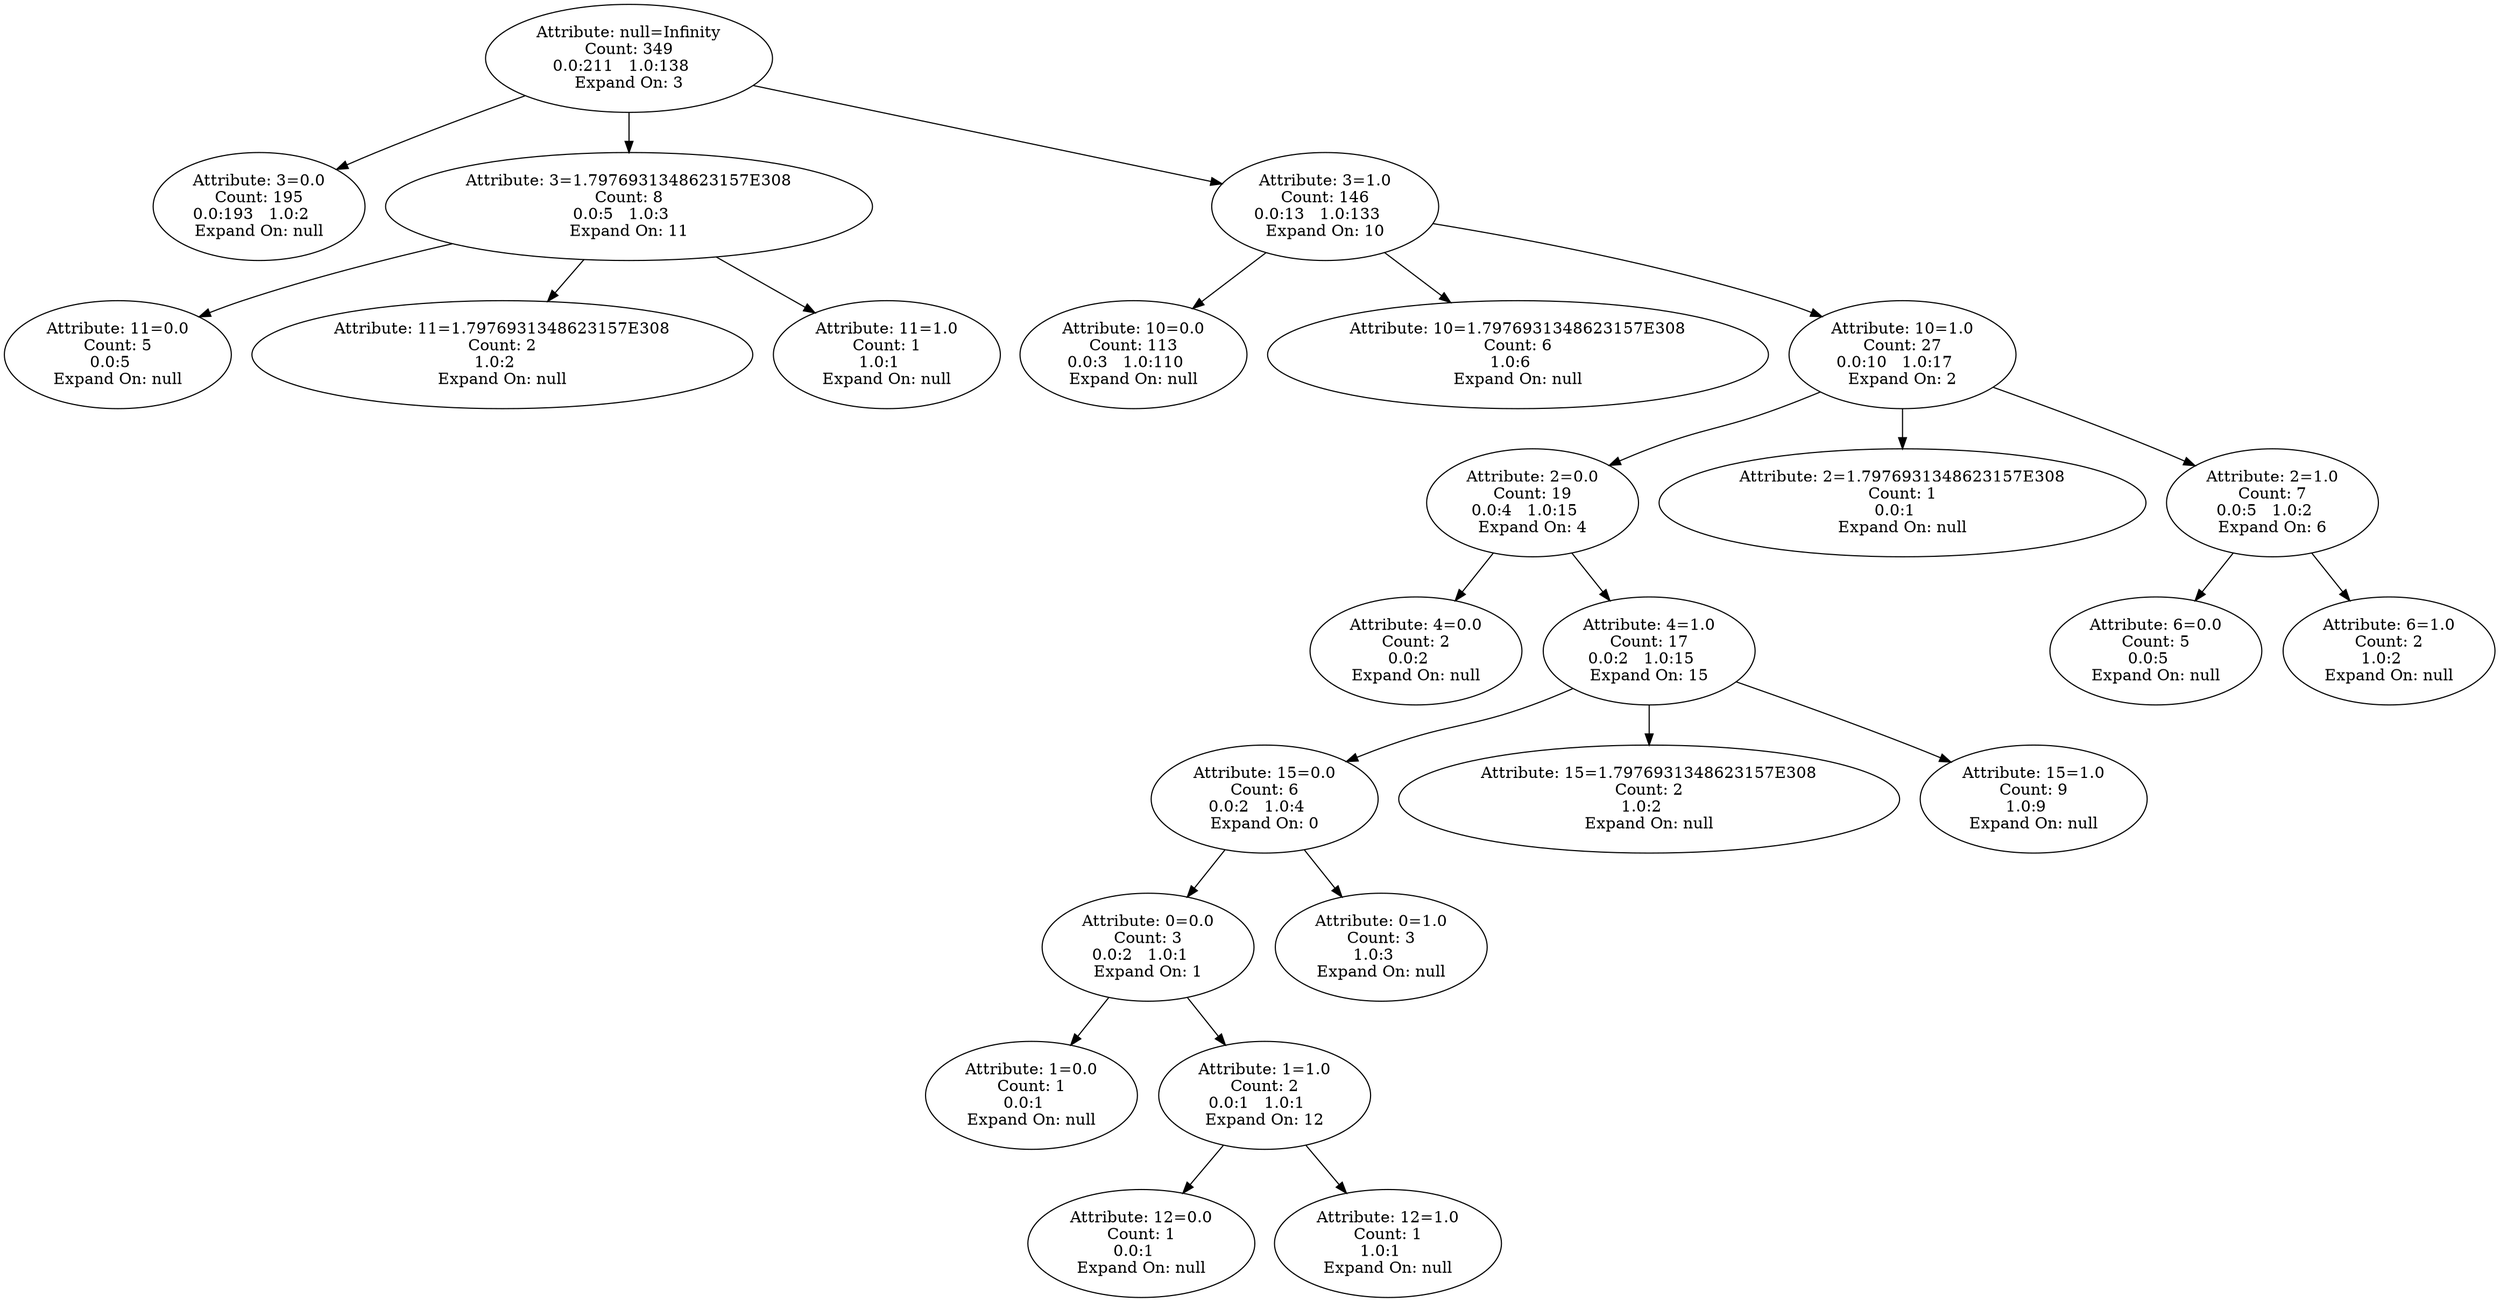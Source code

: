digraph voting {
decisionDecisionNode2fdb7df8[label="Attribute: null=Infinity
Count: 349
0.0:211   1.0:138   
Expand On: 3"];decisionDecisionNode2fdb7df8 -> decisionDecisionNode732b3d53;
decisionDecisionNode732b3d53[label="Attribute: 3=0.0
Count: 195
0.0:193   1.0:2   
Expand On: null"];decisionDecisionNode2fdb7df8 -> decisionDecisionNode1bc74f37;
decisionDecisionNode1bc74f37[label="Attribute: 3=1.7976931348623157E308
Count: 8
0.0:5   1.0:3   
Expand On: 11"];decisionDecisionNode1bc74f37 -> decisionDecisionNode3a21b220;
decisionDecisionNode3a21b220[label="Attribute: 11=0.0
Count: 5
0.0:5   
Expand On: null"];decisionDecisionNode1bc74f37 -> decisionDecisionNode7a3570b0;
decisionDecisionNode7a3570b0[label="Attribute: 11=1.7976931348623157E308
Count: 2
1.0:2   
Expand On: null"];decisionDecisionNode1bc74f37 -> decisionDecisionNode4a79717e;
decisionDecisionNode4a79717e[label="Attribute: 11=1.0
Count: 1
1.0:1   
Expand On: null"];decisionDecisionNode2fdb7df8 -> decisionDecisionNode6b0a2d64;
decisionDecisionNode6b0a2d64[label="Attribute: 3=1.0
Count: 146
0.0:13   1.0:133   
Expand On: 10"];decisionDecisionNode6b0a2d64 -> decisionDecisionNode692a3722;
decisionDecisionNode692a3722[label="Attribute: 10=0.0
Count: 113
0.0:3   1.0:110   
Expand On: null"];decisionDecisionNode6b0a2d64 -> decisionDecisionNode5289cf1e;
decisionDecisionNode5289cf1e[label="Attribute: 10=1.7976931348623157E308
Count: 6
1.0:6   
Expand On: null"];decisionDecisionNode6b0a2d64 -> decisionDecisionNode557ce4e7;
decisionDecisionNode557ce4e7[label="Attribute: 10=1.0
Count: 27
0.0:10   1.0:17   
Expand On: 2"];decisionDecisionNode557ce4e7 -> decisionDecisionNode7a982589;
decisionDecisionNode7a982589[label="Attribute: 2=0.0
Count: 19
0.0:4   1.0:15   
Expand On: 4"];decisionDecisionNode7a982589 -> decisionDecisionNode1ac88440;
decisionDecisionNode1ac88440[label="Attribute: 4=0.0
Count: 2
0.0:2   
Expand On: null"];decisionDecisionNode7a982589 -> decisionDecisionNode6262937c;
decisionDecisionNode6262937c[label="Attribute: 4=1.0
Count: 17
0.0:2   1.0:15   
Expand On: 15"];decisionDecisionNode6262937c -> decisionDecisionNode35c0e45a;
decisionDecisionNode35c0e45a[label="Attribute: 15=0.0
Count: 6
0.0:2   1.0:4   
Expand On: 0"];decisionDecisionNode35c0e45a -> decisionDecisionNodeacfec48;
decisionDecisionNodeacfec48[label="Attribute: 0=0.0
Count: 3
0.0:2   1.0:1   
Expand On: 1"];decisionDecisionNodeacfec48 -> decisionDecisionNode58a17083;
decisionDecisionNode58a17083[label="Attribute: 1=0.0
Count: 1
0.0:1   
Expand On: null"];decisionDecisionNodeacfec48 -> decisionDecisionNode4ee1d5ea;
decisionDecisionNode4ee1d5ea[label="Attribute: 1=1.0
Count: 2
0.0:1   1.0:1   
Expand On: 12"];decisionDecisionNode4ee1d5ea -> decisionDecisionNode4ca31e1b;
decisionDecisionNode4ca31e1b[label="Attribute: 12=0.0
Count: 1
0.0:1   
Expand On: null"];decisionDecisionNode4ee1d5ea -> decisionDecisionNode690da5eb;
decisionDecisionNode690da5eb[label="Attribute: 12=1.0
Count: 1
1.0:1   
Expand On: null"];decisionDecisionNode35c0e45a -> decisionDecisionNode7f081d2e;
decisionDecisionNode7f081d2e[label="Attribute: 0=1.0
Count: 3
1.0:3   
Expand On: null"];decisionDecisionNode6262937c -> decisionDecisionNode6db3f829;
decisionDecisionNode6db3f829[label="Attribute: 15=1.7976931348623157E308
Count: 2
1.0:2   
Expand On: null"];decisionDecisionNode6262937c -> decisionDecisionNode42698403;
decisionDecisionNode42698403[label="Attribute: 15=1.0
Count: 9
1.0:9   
Expand On: null"];decisionDecisionNode557ce4e7 -> decisionDecisionNode1d5a0305;
decisionDecisionNode1d5a0305[label="Attribute: 2=1.7976931348623157E308
Count: 1
0.0:1   
Expand On: null"];decisionDecisionNode557ce4e7 -> decisionDecisionNode7c4c51;
decisionDecisionNode7c4c51[label="Attribute: 2=1.0
Count: 7
0.0:5   1.0:2   
Expand On: 6"];decisionDecisionNode7c4c51 -> decisionDecisionNode60765a16;
decisionDecisionNode60765a16[label="Attribute: 6=0.0
Count: 5
0.0:5   
Expand On: null"];decisionDecisionNode7c4c51 -> decisionDecisionNode7a148bd3;
decisionDecisionNode7a148bd3[label="Attribute: 6=1.0
Count: 2
1.0:2   
Expand On: null"];
}